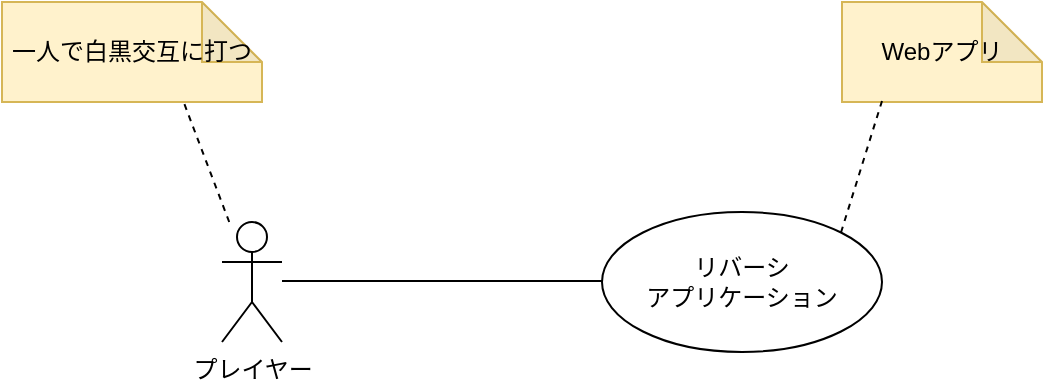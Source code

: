 <mxfile>
    <diagram id="ZmwSE_Rod1DrpZtbTb76" name="ページ1">
        <mxGraphModel dx="732" dy="1167" grid="1" gridSize="10" guides="1" tooltips="1" connect="1" arrows="1" fold="1" page="1" pageScale="1" pageWidth="827" pageHeight="1169" math="0" shadow="0">
            <root>
                <mxCell id="0"/>
                <mxCell id="1" parent="0"/>
                <mxCell id="3" value="リバーシ&lt;br&gt;アプリケーション" style="ellipse;whiteSpace=wrap;html=1;" parent="1" vertex="1">
                    <mxGeometry x="370" y="445" width="140" height="70" as="geometry"/>
                </mxCell>
                <mxCell id="4" value="プレイヤー" style="shape=umlActor;verticalLabelPosition=bottom;verticalAlign=top;html=1;" parent="1" vertex="1">
                    <mxGeometry x="180" y="450" width="30" height="60" as="geometry"/>
                </mxCell>
                <mxCell id="14" value="" style="endArrow=none;html=1;edgeStyle=orthogonalEdgeStyle;" parent="1" edge="1">
                    <mxGeometry relative="1" as="geometry">
                        <mxPoint x="210" y="479.5" as="sourcePoint"/>
                        <mxPoint x="370" y="479.5" as="targetPoint"/>
                        <Array as="points">
                            <mxPoint x="240" y="479.5"/>
                            <mxPoint x="240" y="479.5"/>
                        </Array>
                    </mxGeometry>
                </mxCell>
                <mxCell id="15" value="一人で白黒交互に打つ" style="shape=note;whiteSpace=wrap;html=1;backgroundOutline=1;darkOpacity=0.05;fillColor=#fff2cc;strokeColor=#d6b656;" vertex="1" parent="1">
                    <mxGeometry x="70" y="340" width="130" height="50" as="geometry"/>
                </mxCell>
                <mxCell id="16" value="" style="endArrow=none;dashed=1;html=1;entryX=0.7;entryY=1.01;entryDx=0;entryDy=0;entryPerimeter=0;" edge="1" parent="1" source="4" target="15">
                    <mxGeometry width="50" height="50" relative="1" as="geometry">
                        <mxPoint x="350" y="610" as="sourcePoint"/>
                        <mxPoint x="400" y="560" as="targetPoint"/>
                    </mxGeometry>
                </mxCell>
                <mxCell id="17" value="Webアプリ" style="shape=note;whiteSpace=wrap;html=1;backgroundOutline=1;darkOpacity=0.05;fillColor=#fff2cc;strokeColor=#d6b656;" vertex="1" parent="1">
                    <mxGeometry x="490" y="340" width="100" height="50" as="geometry"/>
                </mxCell>
                <mxCell id="18" value="" style="endArrow=none;dashed=1;html=1;entryX=0.2;entryY=0.99;entryDx=0;entryDy=0;entryPerimeter=0;exitX=1;exitY=0;exitDx=0;exitDy=0;" edge="1" parent="1" source="3" target="17">
                    <mxGeometry width="50" height="50" relative="1" as="geometry">
                        <mxPoint x="350" y="610" as="sourcePoint"/>
                        <mxPoint x="400" y="560" as="targetPoint"/>
                    </mxGeometry>
                </mxCell>
            </root>
        </mxGraphModel>
    </diagram>
</mxfile>

